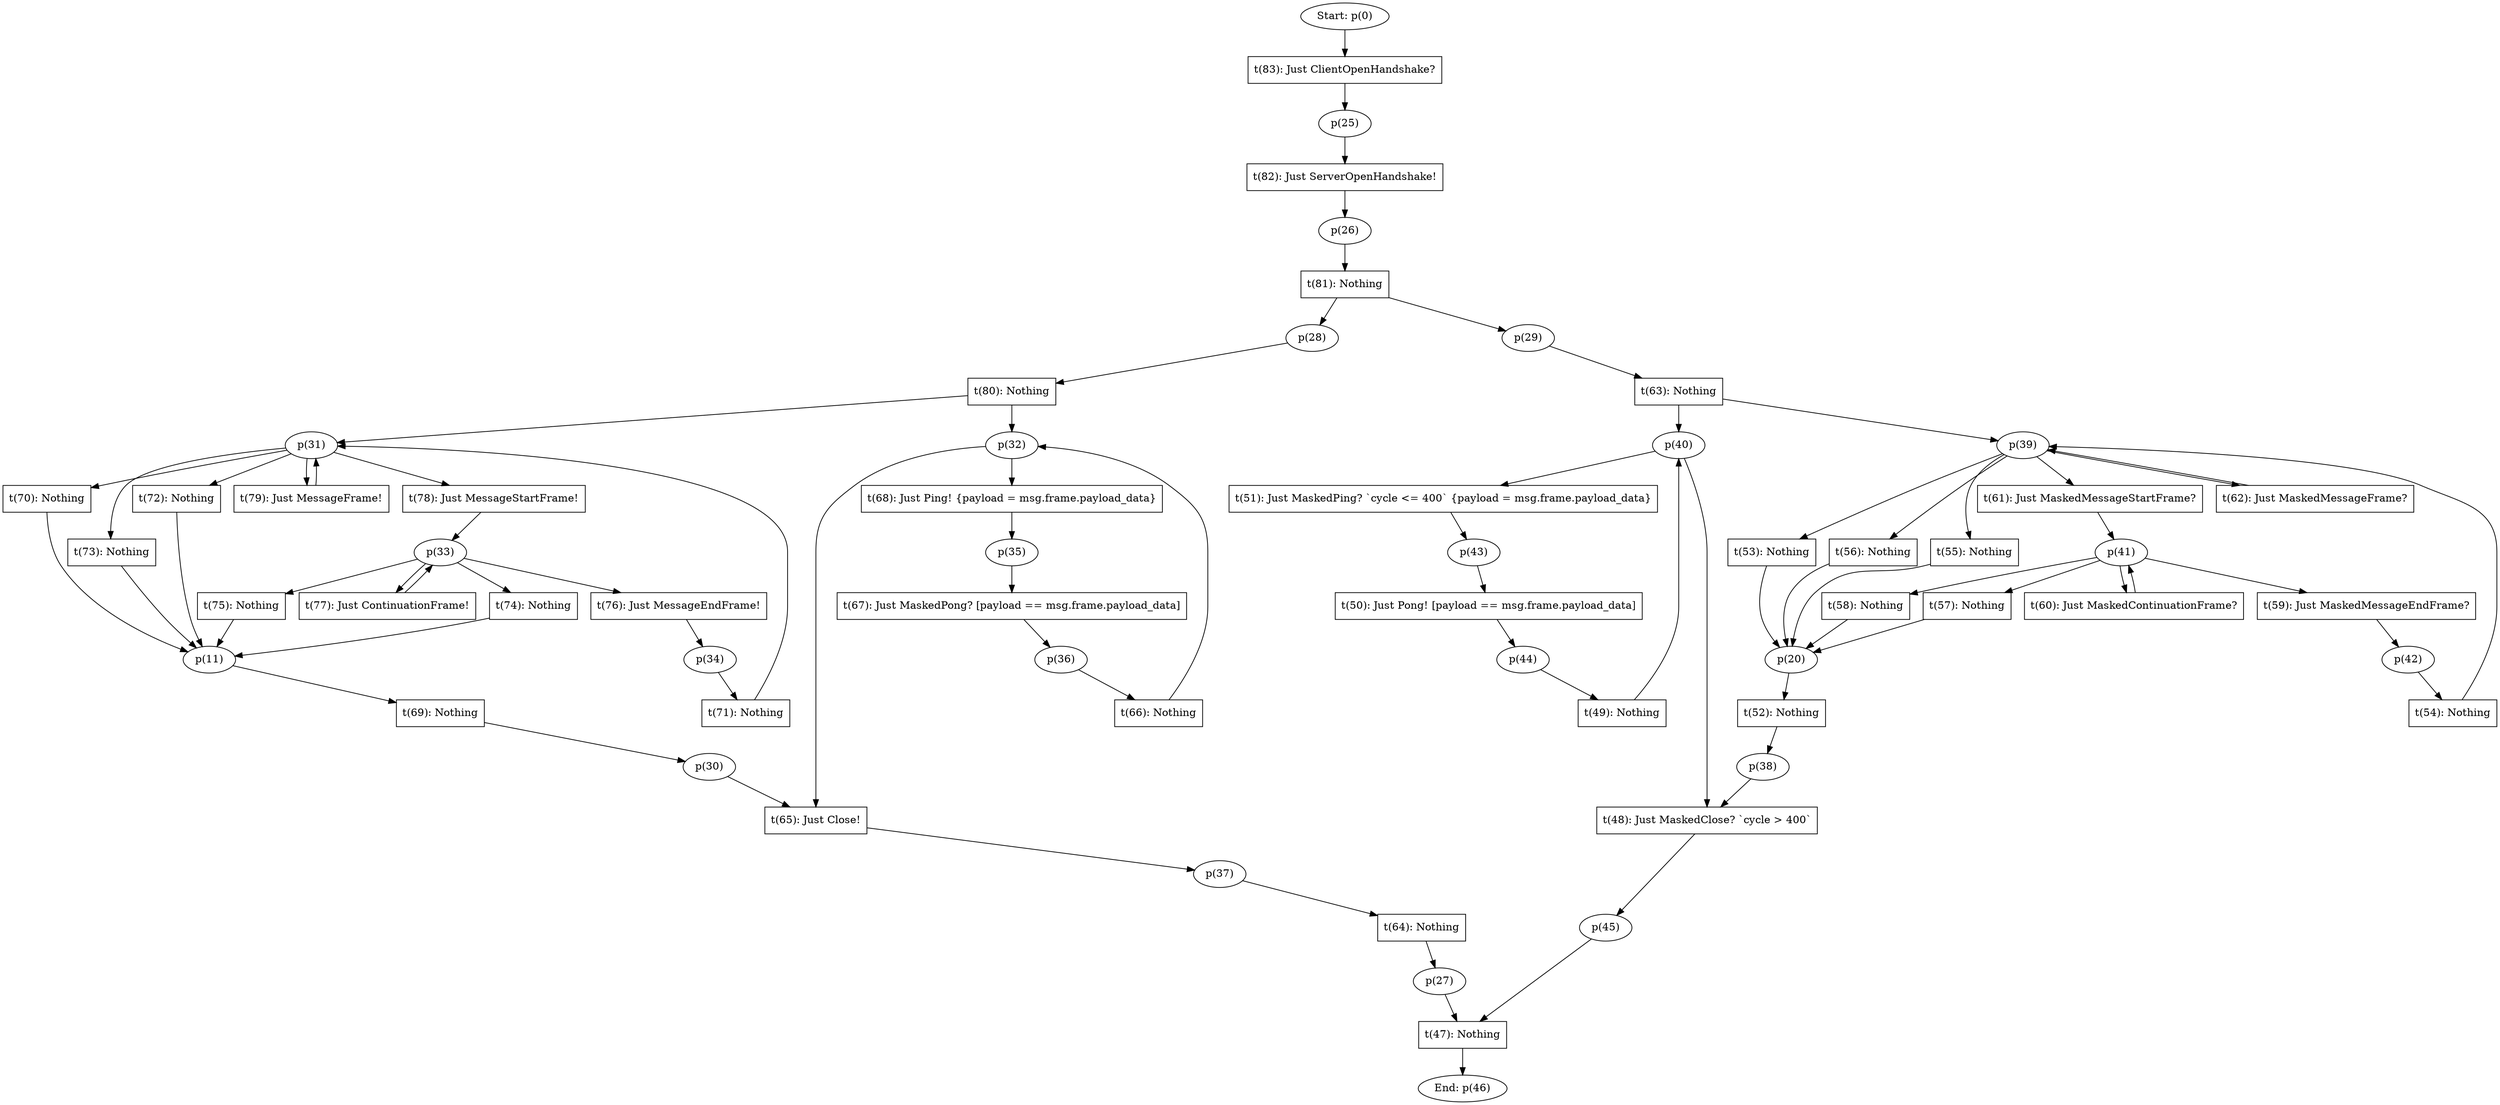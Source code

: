 digraph {
label=""
0 [label="Start: p(0)"];
25 [label="p(25)"];
26 [label="p(26)"];
28 [label="p(28)"];
29 [label="p(29)"];
31 [label="p(31)"];
32 [label="p(32)"];
33 [label="p(33)"];
34 [label="p(34)"];
11 [label="p(11)"];
30 [label="p(30)"];
35 [label="p(35)"];
36 [label="p(36)"];
37 [label="p(37)"];
27 [label="p(27)"];
39 [label="p(39)"];
40 [label="p(40)"];
41 [label="p(41)"];
42 [label="p(42)"];
20 [label="p(20)"];
38 [label="p(38)"];
43 [label="p(43)"];
44 [label="p(44)"];
45 [label="p(45)"];
46 [label="End: p(46)"];
83 [shape=box, label="t(83\): Just ClientOpenHandshake?"];
0 -> 83;
83 -> 25;
82 [shape=box, label="t(82\): Just ServerOpenHandshake!"];
25 -> 82;
82 -> 26;
81 [shape=box, label="t(81\): Nothing"];
26 -> 81;
81 -> 28;
81 -> 29;
80 [shape=box, label="t(80\): Nothing"];
28 -> 80;
80 -> 31;
80 -> 32;
79 [shape=box, label="t(79\): Just MessageFrame!"];
31 -> 79;
79 -> 31;
78 [shape=box, label="t(78\): Just MessageStartFrame!"];
31 -> 78;
78 -> 33;
77 [shape=box, label="t(77\): Just ContinuationFrame!"];
33 -> 77;
77 -> 33;
76 [shape=box, label="t(76\): Just MessageEndFrame!"];
33 -> 76;
76 -> 34;
75 [shape=box, label="t(75\): Nothing"];
33 -> 75;
75 -> 11;
74 [shape=box, label="t(74\): Nothing"];
33 -> 74;
74 -> 11;
73 [shape=box, label="t(73\): Nothing"];
31 -> 73;
73 -> 11;
72 [shape=box, label="t(72\): Nothing"];
31 -> 72;
72 -> 11;
71 [shape=box, label="t(71\): Nothing"];
34 -> 71;
71 -> 31;
70 [shape=box, label="t(70\): Nothing"];
31 -> 70;
70 -> 11;
69 [shape=box, label="t(69\): Nothing"];
11 -> 69;
69 -> 30;
68 [shape=box, label="t(68\): Just Ping! {payload = msg.frame.payload_data}"];
32 -> 68;
68 -> 35;
67 [shape=box, label="t(67\): Just MaskedPong? [payload == msg.frame.payload_data]"];
35 -> 67;
67 -> 36;
66 [shape=box, label="t(66\): Nothing"];
36 -> 66;
66 -> 32;
65 [shape=box, label="t(65\): Just Close!"];
32 -> 65;
30 -> 65;
65 -> 37;
64 [shape=box, label="t(64\): Nothing"];
37 -> 64;
64 -> 27;
63 [shape=box, label="t(63\): Nothing"];
29 -> 63;
63 -> 39;
63 -> 40;
62 [shape=box, label="t(62\): Just MaskedMessageFrame?"];
39 -> 62;
62 -> 39;
61 [shape=box, label="t(61\): Just MaskedMessageStartFrame?"];
39 -> 61;
61 -> 41;
60 [shape=box, label="t(60\): Just MaskedContinuationFrame?"];
41 -> 60;
60 -> 41;
59 [shape=box, label="t(59\): Just MaskedMessageEndFrame?"];
41 -> 59;
59 -> 42;
58 [shape=box, label="t(58\): Nothing"];
41 -> 58;
58 -> 20;
57 [shape=box, label="t(57\): Nothing"];
41 -> 57;
57 -> 20;
56 [shape=box, label="t(56\): Nothing"];
39 -> 56;
56 -> 20;
55 [shape=box, label="t(55\): Nothing"];
39 -> 55;
55 -> 20;
54 [shape=box, label="t(54\): Nothing"];
42 -> 54;
54 -> 39;
53 [shape=box, label="t(53\): Nothing"];
39 -> 53;
53 -> 20;
52 [shape=box, label="t(52\): Nothing"];
20 -> 52;
52 -> 38;
51 [shape=box, label="t(51\): Just MaskedPing? `cycle <= 400` {payload = msg.frame.payload_data}"];
40 -> 51;
51 -> 43;
50 [shape=box, label="t(50\): Just Pong! [payload == msg.frame.payload_data]"];
43 -> 50;
50 -> 44;
49 [shape=box, label="t(49\): Nothing"];
44 -> 49;
49 -> 40;
48 [shape=box, label="t(48\): Just MaskedClose? `cycle > 400`"];
40 -> 48;
38 -> 48;
48 -> 45;
47 [shape=box, label="t(47\): Nothing"];
45 -> 47;
27 -> 47;
47 -> 46;
}

